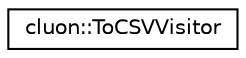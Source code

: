 digraph "Graphical Class Hierarchy"
{
 // LATEX_PDF_SIZE
  edge [fontname="Helvetica",fontsize="10",labelfontname="Helvetica",labelfontsize="10"];
  node [fontname="Helvetica",fontsize="10",shape=record];
  rankdir="LR";
  Node0 [label="cluon::ToCSVVisitor",height=0.2,width=0.4,color="black", fillcolor="white", style="filled",URL="$classcluon_1_1ToCSVVisitor.html",tooltip=" "];
}
